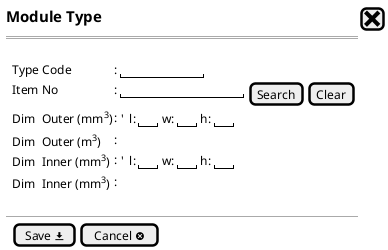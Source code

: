 @startsalt
{
  <size:15><b>Module Type|[<size:25><&x>]|*
  ==
  .
  {   
    .|Type Code      |: |"          "|*
    .|Item No        |: |"               "| [Search] |* |[Clear] |*
    .|Dim  Outer (mm<sup>3</sup>) |: {'  l:|"  "|w:|"  "|h:|"  "|}|*
    .|Dim  Outer (m<sup>3</sup>)  |: |*
    .|Dim  Inner (mm<sup>3</sup>) |: {'  l:|"  "|w:|"  "|h:|"  "|}|*
    .|Dim  Inner (mm<sup>3</sup>) |: |*
  }
  .
--  
{
  .|  [Save <&data-transfer-download>] |  [Cancel <&circle-x>] |*
  }
}

  @endsalt